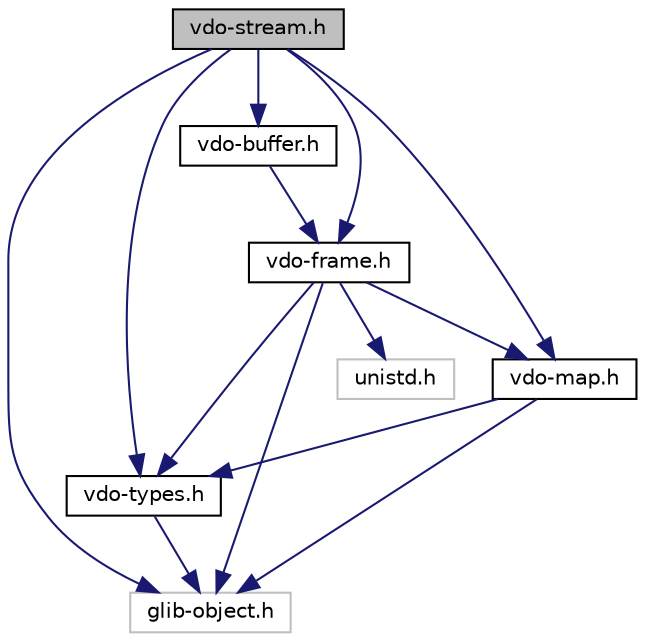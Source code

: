 digraph "vdo-stream.h"
{
 // LATEX_PDF_SIZE
  edge [fontname="Helvetica",fontsize="10",labelfontname="Helvetica",labelfontsize="10"];
  node [fontname="Helvetica",fontsize="10",shape=record];
  Node1 [label="vdo-stream.h",height=0.2,width=0.4,color="black", fillcolor="grey75", style="filled", fontcolor="black",tooltip="A class representing a stream session."];
  Node1 -> Node2 [color="midnightblue",fontsize="10",style="solid",fontname="Helvetica"];
  Node2 [label="vdo-types.h",height=0.2,width=0.4,color="black", fillcolor="white", style="filled",URL="$vdo-types_8h.html",tooltip="Vdo common type definitions."];
  Node2 -> Node3 [color="midnightblue",fontsize="10",style="solid",fontname="Helvetica"];
  Node3 [label="glib-object.h",height=0.2,width=0.4,color="grey75", fillcolor="white", style="filled",tooltip=" "];
  Node1 -> Node4 [color="midnightblue",fontsize="10",style="solid",fontname="Helvetica"];
  Node4 [label="vdo-frame.h",height=0.2,width=0.4,color="black", fillcolor="white", style="filled",URL="$vdo-frame_8h.html",tooltip="A video frame."];
  Node4 -> Node5 [color="midnightblue",fontsize="10",style="solid",fontname="Helvetica"];
  Node5 [label="vdo-map.h",height=0.2,width=0.4,color="black", fillcolor="white", style="filled",URL="$vdo-map_8h.html",tooltip="A class representing a dictionary mapping keys to values."];
  Node5 -> Node3 [color="midnightblue",fontsize="10",style="solid",fontname="Helvetica"];
  Node5 -> Node2 [color="midnightblue",fontsize="10",style="solid",fontname="Helvetica"];
  Node4 -> Node2 [color="midnightblue",fontsize="10",style="solid",fontname="Helvetica"];
  Node4 -> Node6 [color="midnightblue",fontsize="10",style="solid",fontname="Helvetica"];
  Node6 [label="unistd.h",height=0.2,width=0.4,color="grey75", fillcolor="white", style="filled",tooltip=" "];
  Node4 -> Node3 [color="midnightblue",fontsize="10",style="solid",fontname="Helvetica"];
  Node1 -> Node7 [color="midnightblue",fontsize="10",style="solid",fontname="Helvetica"];
  Node7 [label="vdo-buffer.h",height=0.2,width=0.4,color="black", fillcolor="white", style="filled",URL="$vdo-buffer_8h.html",tooltip="A memory buffer."];
  Node7 -> Node4 [color="midnightblue",fontsize="10",style="solid",fontname="Helvetica"];
  Node1 -> Node5 [color="midnightblue",fontsize="10",style="solid",fontname="Helvetica"];
  Node1 -> Node3 [color="midnightblue",fontsize="10",style="solid",fontname="Helvetica"];
}
